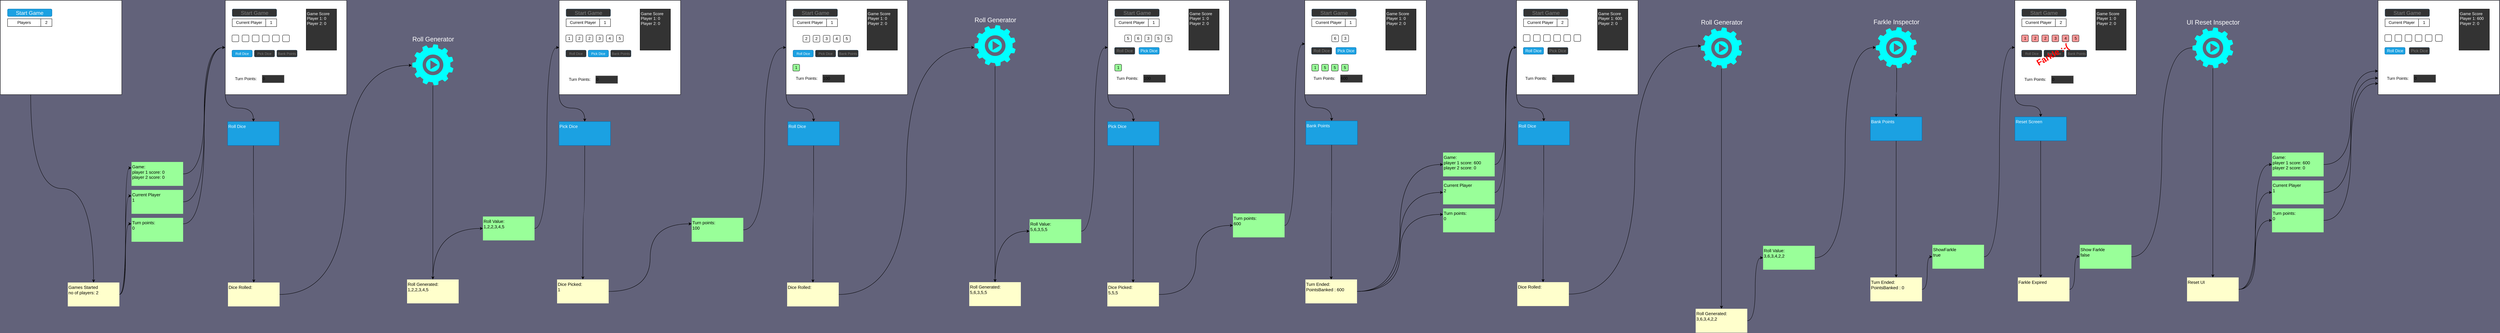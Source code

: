 <mxfile>
    <diagram id="QUSuAPqb3YD-Z2VtuKKH" name="Page-1">
        <mxGraphModel dx="2710" dy="1508" grid="0" gridSize="10" guides="1" tooltips="1" connect="1" arrows="1" fold="1" page="1" pageScale="1" pageWidth="5200" pageHeight="2200" background="#62627A" math="0" shadow="0">
            <root>
                <mxCell id="0"/>
                <mxCell id="1" parent="0"/>
                <mxCell id="113" style="edgeStyle=orthogonalEdgeStyle;curved=1;html=1;entryX=0;entryY=0.25;entryDx=0;entryDy=0;fontSize=12;fontColor=#FFFFFF;" parent="1" source="10" target="17" edge="1">
                    <mxGeometry relative="1" as="geometry"/>
                </mxCell>
                <mxCell id="114" style="edgeStyle=orthogonalEdgeStyle;curved=1;html=1;entryX=0;entryY=0.25;entryDx=0;entryDy=0;fontSize=12;fontColor=#FFFFFF;" parent="1" source="10" target="47" edge="1">
                    <mxGeometry relative="1" as="geometry"/>
                </mxCell>
                <mxCell id="115" style="edgeStyle=orthogonalEdgeStyle;curved=1;html=1;entryX=0;entryY=0.25;entryDx=0;entryDy=0;fontSize=12;fontColor=#FFFFFF;" parent="1" source="10" target="18" edge="1">
                    <mxGeometry relative="1" as="geometry"/>
                </mxCell>
                <mxCell id="10" value="Games Started&lt;br&gt;no of players: 2" style="whiteSpace=wrap;html=1;fontSize=13;fillColor=#FFFFCC;strokeColor=none;align=left;verticalAlign=top;fontColor=#000000;" parent="1" vertex="1">
                    <mxGeometry x="452" y="918" width="153" height="71" as="geometry"/>
                </mxCell>
                <mxCell id="410" style="edgeStyle=orthogonalEdgeStyle;curved=1;html=1;entryX=-0.008;entryY=0.512;entryDx=0;entryDy=0;entryPerimeter=0;" edge="1" parent="1" source="13" target="408">
                    <mxGeometry relative="1" as="geometry"/>
                </mxCell>
                <mxCell id="13" value="Dice Rolled:&lt;br&gt;" style="whiteSpace=wrap;html=1;fontSize=13;fillColor=#FFFFCC;strokeColor=none;align=left;verticalAlign=top;fontColor=#000000;" parent="1" vertex="1">
                    <mxGeometry x="927" y="918" width="153" height="71" as="geometry"/>
                </mxCell>
                <mxCell id="223" style="edgeStyle=orthogonalEdgeStyle;curved=1;html=1;entryX=0;entryY=0.25;entryDx=0;entryDy=0;fontSize=12;fontColor=#FFFFFF;" parent="1" source="16" target="176" edge="1">
                    <mxGeometry relative="1" as="geometry"/>
                </mxCell>
                <mxCell id="16" value="Dice Picked:&lt;br&gt;1" style="whiteSpace=wrap;html=1;fontSize=13;fillColor=#FFFFCC;strokeColor=none;align=left;verticalAlign=top;fontColor=#000000;" parent="1" vertex="1">
                    <mxGeometry x="1902.84" y="909" width="153" height="71" as="geometry"/>
                </mxCell>
                <mxCell id="81" style="edgeStyle=orthogonalEdgeStyle;html=1;fontSize=12;fontColor=#FFFFFF;curved=1;exitX=1;exitY=0.25;exitDx=0;exitDy=0;entryX=0;entryY=0.5;entryDx=0;entryDy=0;" parent="1" source="17" target="110" edge="1">
                    <mxGeometry relative="1" as="geometry">
                        <mxPoint x="912" y="230" as="targetPoint"/>
                    </mxGeometry>
                </mxCell>
                <mxCell id="17" value="Turn points:&lt;br&gt;0" style="whiteSpace=wrap;html=1;fontSize=13;fillColor=#99FF99;strokeColor=none;align=left;verticalAlign=top;labelBackgroundColor=none;fontColor=#000000;" parent="1" vertex="1">
                    <mxGeometry x="641" y="726" width="153" height="71" as="geometry"/>
                </mxCell>
                <mxCell id="78" style="edgeStyle=orthogonalEdgeStyle;html=1;fontSize=12;fontColor=#FFFFFF;curved=1;exitX=1;exitY=0.5;exitDx=0;exitDy=0;entryX=0;entryY=0.5;entryDx=0;entryDy=0;" parent="1" source="18" target="110" edge="1">
                    <mxGeometry relative="1" as="geometry">
                        <mxPoint x="919" y="220" as="targetPoint"/>
                    </mxGeometry>
                </mxCell>
                <mxCell id="348" style="edgeStyle=orthogonalEdgeStyle;curved=1;html=1;fontSize=10;fontColor=#FFFFFF;exitX=0.508;exitY=0.992;exitDx=0;exitDy=0;exitPerimeter=0;" parent="1" source="402" target="347" edge="1">
                    <mxGeometry relative="1" as="geometry">
                        <mxPoint x="5873.5" y="282" as="sourcePoint"/>
                    </mxGeometry>
                </mxCell>
                <mxCell id="131" style="edgeStyle=orthogonalEdgeStyle;curved=1;html=1;entryX=0;entryY=0.5;entryDx=0;entryDy=0;fontSize=12;fontColor=#FFFFFF;exitX=0.5;exitY=0;exitDx=0;exitDy=0;" parent="1" source="82" target="130" edge="1">
                    <mxGeometry relative="1" as="geometry"/>
                </mxCell>
                <mxCell id="82" value="Roll Generated:&lt;br&gt;1,2,2,3,4,5" style="whiteSpace=wrap;html=1;fontSize=13;fillColor=#FFFFCC;strokeColor=none;align=left;verticalAlign=top;fontColor=#000000;" parent="1" vertex="1">
                    <mxGeometry x="1458" y="909" width="153" height="71" as="geometry"/>
                </mxCell>
                <mxCell id="165" style="edgeStyle=orthogonalEdgeStyle;curved=1;html=1;exitX=0;exitY=1;exitDx=0;exitDy=0;fontSize=12;fontColor=#FFFFFF;" parent="1" source="97" target="132" edge="1">
                    <mxGeometry relative="1" as="geometry"/>
                </mxCell>
                <mxCell id="97" value="" style="whiteSpace=wrap;html=1;movable=1;resizable=1;rotatable=1;deletable=1;editable=1;connectable=1;" parent="1" vertex="1">
                    <mxGeometry x="1909" y="80" width="360" height="280" as="geometry"/>
                </mxCell>
                <mxCell id="98" value="" style="group" parent="1" vertex="1" connectable="0">
                    <mxGeometry x="1929" y="183" width="170" height="20" as="geometry"/>
                </mxCell>
                <mxCell id="99" value="1" style="whiteSpace=wrap;html=1;aspect=fixed;fontColor=#000000;fillColor=#FFFFFF;strokeColor=#000000;rounded=1;container=0;" parent="98" vertex="1">
                    <mxGeometry width="20" height="20" as="geometry"/>
                </mxCell>
                <mxCell id="100" value="2" style="whiteSpace=wrap;html=1;aspect=fixed;fontColor=#000000;fillColor=#FFFFFF;strokeColor=#000000;rounded=1;container=0;" parent="98" vertex="1">
                    <mxGeometry x="30" width="20" height="20" as="geometry"/>
                </mxCell>
                <mxCell id="101" value="2" style="whiteSpace=wrap;html=1;aspect=fixed;fontColor=#000000;fillColor=#FFFFFF;strokeColor=#000000;rounded=1;container=0;" parent="98" vertex="1">
                    <mxGeometry x="60" width="20" height="20" as="geometry"/>
                </mxCell>
                <mxCell id="102" value="3" style="whiteSpace=wrap;html=1;aspect=fixed;fontColor=#000000;fillColor=#FFFFFF;strokeColor=#000000;rounded=1;container=0;" parent="98" vertex="1">
                    <mxGeometry x="90" width="20" height="20" as="geometry"/>
                </mxCell>
                <mxCell id="103" value="4" style="whiteSpace=wrap;html=1;aspect=fixed;fontColor=#000000;fillColor=#FFFFFF;strokeColor=#000000;rounded=1;container=0;" parent="98" vertex="1">
                    <mxGeometry x="120" width="20" height="20" as="geometry"/>
                </mxCell>
                <mxCell id="104" value="5" style="whiteSpace=wrap;html=1;aspect=fixed;fontColor=#000000;fillColor=#FFFFFF;strokeColor=#000000;rounded=1;container=0;" parent="98" vertex="1">
                    <mxGeometry x="150" width="20" height="20" as="geometry"/>
                </mxCell>
                <mxCell id="105" value="Start Game" style="rounded=1;whiteSpace=wrap;html=1;fontSize=16;fillColor=#333333;strokeColor=#23445d;fontColor=#808080;" parent="1" vertex="1">
                    <mxGeometry x="1929.679" y="105.802" width="131.593" height="21.98" as="geometry"/>
                </mxCell>
                <mxCell id="106" value="&lt;font color=&quot;#ffffff&quot;&gt;Game Score&lt;br&gt;Player 1: 0&lt;br&gt;&lt;/font&gt;&lt;span style=&quot;color: rgb(255, 255, 255);&quot;&gt;Player 2: 0&lt;/span&gt;&lt;font color=&quot;#ffffff&quot;&gt;&lt;br&gt;&lt;/font&gt;" style="whiteSpace=wrap;html=1;rounded=0;strokeColor=#000000;fontColor=#808080;fillColor=#333333;align=left;verticalAlign=top;" parent="1" vertex="1">
                    <mxGeometry x="2149" y="105.8" width="90" height="122.22" as="geometry"/>
                </mxCell>
                <mxCell id="107" value="Current Player" style="rounded=0;whiteSpace=wrap;html=1;fontSize=12;fillColor=none;" parent="1" vertex="1">
                    <mxGeometry x="1929.68" y="135" width="99.32" height="22.97" as="geometry"/>
                </mxCell>
                <mxCell id="108" value="1" style="whiteSpace=wrap;html=1;fontSize=12;" parent="1" vertex="1">
                    <mxGeometry x="2029" y="135" width="32.27" height="22.94" as="geometry"/>
                </mxCell>
                <mxCell id="109" value="Roll Dice" style="rounded=1;whiteSpace=wrap;html=1;strokeColor=#23445d;fontSize=10;fontColor=#808080;fillColor=#333333;" parent="1" vertex="1">
                    <mxGeometry x="1929" y="228.02" width="60" height="20" as="geometry"/>
                </mxCell>
                <mxCell id="125" style="edgeStyle=orthogonalEdgeStyle;curved=1;html=1;exitX=0;exitY=1;exitDx=0;exitDy=0;fontSize=12;fontColor=#FFFFFF;" parent="1" source="110" target="124" edge="1">
                    <mxGeometry relative="1" as="geometry"/>
                </mxCell>
                <mxCell id="110" value="" style="group;movable=1;resizable=1;rotatable=1;deletable=1;editable=1;connectable=1;" parent="1" vertex="1" connectable="0">
                    <mxGeometry x="919" y="80" width="360" height="280" as="geometry"/>
                </mxCell>
                <mxCell id="57" value="" style="whiteSpace=wrap;html=1;movable=0;resizable=0;rotatable=0;deletable=0;editable=0;connectable=0;" parent="110" vertex="1">
                    <mxGeometry width="360" height="280" as="geometry"/>
                </mxCell>
                <mxCell id="71" value="" style="group" parent="110" vertex="1" connectable="0">
                    <mxGeometry x="20" y="103" width="170" height="20" as="geometry"/>
                </mxCell>
                <mxCell id="63" value="" style="whiteSpace=wrap;html=1;aspect=fixed;fontColor=#000000;fillColor=#FFFFFF;strokeColor=#000000;rounded=1;container=0;" parent="71" vertex="1">
                    <mxGeometry width="20" height="20" as="geometry"/>
                </mxCell>
                <mxCell id="64" value="" style="whiteSpace=wrap;html=1;aspect=fixed;fontColor=#000000;fillColor=#FFFFFF;strokeColor=#000000;rounded=1;container=0;" parent="71" vertex="1">
                    <mxGeometry x="30" width="20" height="20" as="geometry"/>
                </mxCell>
                <mxCell id="65" value="" style="whiteSpace=wrap;html=1;aspect=fixed;fontColor=#000000;fillColor=#FFFFFF;strokeColor=#000000;rounded=1;container=0;" parent="71" vertex="1">
                    <mxGeometry x="60" width="20" height="20" as="geometry"/>
                </mxCell>
                <mxCell id="66" value="" style="whiteSpace=wrap;html=1;aspect=fixed;fontColor=#000000;fillColor=#FFFFFF;strokeColor=#000000;rounded=1;container=0;" parent="71" vertex="1">
                    <mxGeometry x="90" width="20" height="20" as="geometry"/>
                </mxCell>
                <mxCell id="67" value="" style="whiteSpace=wrap;html=1;aspect=fixed;fontColor=#000000;fillColor=#FFFFFF;strokeColor=#000000;rounded=1;container=0;" parent="71" vertex="1">
                    <mxGeometry x="120" width="20" height="20" as="geometry"/>
                </mxCell>
                <mxCell id="68" value="" style="whiteSpace=wrap;html=1;aspect=fixed;fontColor=#000000;fillColor=#FFFFFF;strokeColor=#000000;rounded=1;container=0;" parent="71" vertex="1">
                    <mxGeometry x="150" width="20" height="20" as="geometry"/>
                </mxCell>
                <mxCell id="59" value="Start Game" style="rounded=1;whiteSpace=wrap;html=1;fontSize=16;fillColor=#333333;strokeColor=#23445d;fontColor=#808080;" parent="110" vertex="1">
                    <mxGeometry x="20.679" y="25.802" width="131.593" height="21.98" as="geometry"/>
                </mxCell>
                <mxCell id="75" value="&lt;font color=&quot;#ffffff&quot;&gt;Game Score&lt;br&gt;Player 1: 0&lt;br&gt;&lt;/font&gt;&lt;span style=&quot;color: rgb(255, 255, 255);&quot;&gt;Player 2: 0&lt;/span&gt;&lt;font color=&quot;#ffffff&quot;&gt;&lt;br&gt;&lt;/font&gt;" style="whiteSpace=wrap;html=1;rounded=0;strokeColor=#000000;fontColor=#808080;fillColor=#333333;align=left;verticalAlign=top;" parent="110" vertex="1">
                    <mxGeometry x="240" y="25.8" width="90" height="122.22" as="geometry"/>
                </mxCell>
                <mxCell id="76" value="Current Player" style="rounded=0;whiteSpace=wrap;html=1;fontSize=12;fillColor=none;" parent="110" vertex="1">
                    <mxGeometry x="20.68" y="55" width="99.32" height="22.97" as="geometry"/>
                </mxCell>
                <mxCell id="77" value="1" style="whiteSpace=wrap;html=1;fontSize=12;" parent="110" vertex="1">
                    <mxGeometry x="120" y="55" width="32.27" height="22.94" as="geometry"/>
                </mxCell>
                <mxCell id="226" value="Roll Dice" style="rounded=1;whiteSpace=wrap;html=1;strokeColor=#006EAF;fontSize=10;fontColor=#ffffff;fillColor=#1ba1e2;gradientColor=none;" parent="110" vertex="1">
                    <mxGeometry x="20" y="148.02" width="60" height="20" as="geometry"/>
                </mxCell>
                <mxCell id="227" value="Pick Dice" style="rounded=1;whiteSpace=wrap;html=1;strokeColor=#23445d;fontSize=10;fontColor=#808080;fillColor=#333333;verticalAlign=middle;gradientColor=none;" parent="110" vertex="1">
                    <mxGeometry x="86.27" y="148.02" width="60" height="20" as="geometry"/>
                </mxCell>
                <mxCell id="228" value="Bank Points" style="rounded=1;whiteSpace=wrap;html=1;strokeColor=#23445d;fontSize=10;fontColor=#808080;fillColor=#333333;verticalAlign=middle;gradientColor=none;" parent="110" vertex="1">
                    <mxGeometry x="153" y="148.02" width="60" height="20" as="geometry"/>
                </mxCell>
                <mxCell id="313" value="Turn Points:" style="rounded=0;whiteSpace=wrap;html=1;fontSize=12;fillColor=none;strokeColor=none;" parent="110" vertex="1">
                    <mxGeometry x="20.68" y="222" width="80.41" height="22.97" as="geometry"/>
                </mxCell>
                <mxCell id="314" value="0" style="whiteSpace=wrap;html=1;fontSize=12;align=left;fillColor=#333333;strokeColor=#999999;" parent="110" vertex="1">
                    <mxGeometry x="109.09" y="222" width="65.59" height="22.94" as="geometry"/>
                </mxCell>
                <mxCell id="111" value="" style="group;movable=1;resizable=1;rotatable=1;deletable=1;editable=1;connectable=1;" parent="1" vertex="1" connectable="0">
                    <mxGeometry x="252" y="80" width="360" height="280" as="geometry"/>
                </mxCell>
                <mxCell id="4" value="" style="whiteSpace=wrap;html=1;container=0;" parent="111" vertex="1">
                    <mxGeometry width="360" height="280" as="geometry"/>
                </mxCell>
                <mxCell id="72" value="Start Game" style="rounded=1;whiteSpace=wrap;html=1;fontSize=16;fillColor=#1ba1e2;fontColor=#ffffff;strokeColor=#006EAF;container=0;" parent="111" vertex="1">
                    <mxGeometry x="21.409" y="25.762" width="131.593" height="21.98" as="geometry"/>
                </mxCell>
                <mxCell id="73" value="Players" style="rounded=0;whiteSpace=wrap;html=1;fontSize=12;fillColor=none;container=0;" parent="111" vertex="1">
                    <mxGeometry x="21.41" y="54.74" width="98.59" height="22.97" as="geometry"/>
                </mxCell>
                <mxCell id="74" value="2" style="whiteSpace=wrap;html=1;fontSize=12;container=0;" parent="111" vertex="1">
                    <mxGeometry x="120" y="54.74" width="33" height="22.94" as="geometry"/>
                </mxCell>
                <mxCell id="112" style="edgeStyle=orthogonalEdgeStyle;curved=1;html=1;fontSize=12;fontColor=#FFFFFF;exitX=0.25;exitY=1;exitDx=0;exitDy=0;" parent="1" source="4" target="10" edge="1">
                    <mxGeometry relative="1" as="geometry"/>
                </mxCell>
                <mxCell id="126" style="edgeStyle=orthogonalEdgeStyle;curved=1;html=1;fontSize=12;fontColor=#FFFFFF;exitX=0.5;exitY=1;exitDx=0;exitDy=0;entryX=0.5;entryY=0;entryDx=0;entryDy=0;" parent="1" source="124" target="13" edge="1">
                    <mxGeometry relative="1" as="geometry">
                        <mxPoint x="986" y="910" as="targetPoint"/>
                    </mxGeometry>
                </mxCell>
                <mxCell id="124" value="Roll Dice" style="whiteSpace=wrap;html=1;fontSize=13;fillColor=#1ba1e2;strokeColor=#006EAF;align=left;verticalAlign=top;labelBackgroundColor=none;fontColor=#ffffff;" parent="1" vertex="1">
                    <mxGeometry x="926" y="440" width="153" height="71" as="geometry"/>
                </mxCell>
                <mxCell id="409" style="edgeStyle=orthogonalEdgeStyle;html=1;entryX=0;entryY=0.5;entryDx=0;entryDy=0;curved=1;" edge="1" parent="1" source="130" target="97">
                    <mxGeometry relative="1" as="geometry"/>
                </mxCell>
                <mxCell id="130" value="Roll Value:&lt;br&gt;1,2,2,3,4,5" style="whiteSpace=wrap;html=1;fontSize=13;fillColor=#99FF99;strokeColor=none;align=left;verticalAlign=top;labelBackgroundColor=none;fontColor=#000000;" parent="1" vertex="1">
                    <mxGeometry x="1683" y="722" width="153" height="71" as="geometry"/>
                </mxCell>
                <mxCell id="167" style="edgeStyle=orthogonalEdgeStyle;curved=1;html=1;fontSize=12;fontColor=#FFFFFF;" parent="1" source="132" target="16" edge="1">
                    <mxGeometry relative="1" as="geometry"/>
                </mxCell>
                <mxCell id="132" value="Pick Dice" style="whiteSpace=wrap;html=1;fontSize=13;fillColor=#1ba1e2;strokeColor=#006EAF;align=left;verticalAlign=top;labelBackgroundColor=none;fontColor=#ffffff;" parent="1" vertex="1">
                    <mxGeometry x="1908.27" y="440" width="153" height="71" as="geometry"/>
                </mxCell>
                <mxCell id="164" value="Pick Dice" style="rounded=1;whiteSpace=wrap;html=1;strokeColor=#006EAF;fontSize=10;fontColor=#ffffff;fillColor=#1ba1e2;verticalAlign=middle;gradientColor=none;" parent="1" vertex="1">
                    <mxGeometry x="1995.27" y="228.02" width="60" height="20" as="geometry"/>
                </mxCell>
                <mxCell id="79" style="edgeStyle=orthogonalEdgeStyle;html=1;fontSize=12;fontColor=#FFFFFF;curved=1;entryX=0;entryY=0.5;entryDx=0;entryDy=0;" parent="1" source="47" target="110" edge="1">
                    <mxGeometry relative="1" as="geometry">
                        <mxPoint x="919" y="220" as="targetPoint"/>
                    </mxGeometry>
                </mxCell>
                <mxCell id="47" value="Current Player&lt;br&gt;1" style="whiteSpace=wrap;html=1;fontSize=13;fillColor=#99FF99;strokeColor=none;align=left;verticalAlign=top;labelBackgroundColor=none;fontColor=#000000;" parent="1" vertex="1">
                    <mxGeometry x="641" y="643" width="153" height="71" as="geometry"/>
                </mxCell>
                <mxCell id="18" value="Game:&lt;br&gt;player 1 score: 0&lt;br&gt;player 2 score: 0" style="whiteSpace=wrap;html=1;fontSize=13;fillColor=#99FF99;strokeColor=none;align=left;verticalAlign=top;labelBackgroundColor=none;fontColor=#000000;" parent="1" vertex="1">
                    <mxGeometry x="641" y="560" width="153" height="71" as="geometry"/>
                </mxCell>
                <mxCell id="414" style="edgeStyle=orthogonalEdgeStyle;curved=1;html=1;entryX=0;entryY=0.545;entryDx=0;entryDy=0;entryPerimeter=0;" edge="1" parent="1" source="173" target="413">
                    <mxGeometry relative="1" as="geometry">
                        <mxPoint x="3102" y="428" as="targetPoint"/>
                    </mxGeometry>
                </mxCell>
                <mxCell id="173" value="Dice Rolled:&lt;br&gt;" style="whiteSpace=wrap;html=1;fontSize=13;fillColor=#FFFFCC;strokeColor=none;align=left;verticalAlign=top;fontColor=#000000;" parent="1" vertex="1">
                    <mxGeometry x="2585" y="918" width="153" height="71" as="geometry"/>
                </mxCell>
                <mxCell id="274" style="edgeStyle=orthogonalEdgeStyle;curved=1;html=1;entryX=0;entryY=0.5;entryDx=0;entryDy=0;fontSize=10;fontColor=#FFFFFF;" parent="1" source="174" target="237" edge="1">
                    <mxGeometry relative="1" as="geometry"/>
                </mxCell>
                <mxCell id="174" value="Dice Picked:&lt;br&gt;5,5,5" style="whiteSpace=wrap;html=1;fontSize=13;fillColor=#FFFFCC;strokeColor=none;align=left;verticalAlign=top;fontColor=#000000;" parent="1" vertex="1">
                    <mxGeometry x="3534.5" y="918" width="153" height="71" as="geometry"/>
                </mxCell>
                <mxCell id="176" value="Turn points:&lt;br&gt;100" style="whiteSpace=wrap;html=1;fontSize=13;fillColor=#99FF99;strokeColor=none;align=left;verticalAlign=top;labelBackgroundColor=none;fontColor=#000000;" parent="1" vertex="1">
                    <mxGeometry x="2302" y="726" width="153" height="71" as="geometry"/>
                </mxCell>
                <mxCell id="178" style="edgeStyle=orthogonalEdgeStyle;curved=1;html=1;entryX=0;entryY=0.5;entryDx=0;entryDy=0;fontSize=12;fontColor=#FFFFFF;exitX=0.5;exitY=0;exitDx=0;exitDy=0;" parent="1" source="179" target="216" edge="1">
                    <mxGeometry relative="1" as="geometry"/>
                </mxCell>
                <mxCell id="179" value="Roll Generated:&lt;br&gt;5,6,3,5,5" style="whiteSpace=wrap;html=1;fontSize=13;fillColor=#FFFFCC;strokeColor=none;align=left;verticalAlign=top;fontColor=#000000;" parent="1" vertex="1">
                    <mxGeometry x="3125" y="917" width="153" height="71" as="geometry"/>
                </mxCell>
                <mxCell id="180" style="edgeStyle=orthogonalEdgeStyle;curved=1;html=1;exitX=0;exitY=1;exitDx=0;exitDy=0;fontSize=12;fontColor=#FFFFFF;" parent="1" source="181" target="218" edge="1">
                    <mxGeometry relative="1" as="geometry"/>
                </mxCell>
                <mxCell id="181" value="" style="whiteSpace=wrap;html=1;movable=1;resizable=1;rotatable=1;deletable=1;editable=1;connectable=1;" parent="1" vertex="1">
                    <mxGeometry x="3536" y="80" width="360" height="280" as="geometry"/>
                </mxCell>
                <mxCell id="189" value="Start Game" style="rounded=1;whiteSpace=wrap;html=1;fontSize=16;fillColor=#333333;strokeColor=#23445d;fontColor=#808080;" parent="1" vertex="1">
                    <mxGeometry x="3556.679" y="105.802" width="131.593" height="21.98" as="geometry"/>
                </mxCell>
                <mxCell id="190" value="&lt;font color=&quot;#ffffff&quot;&gt;Game Score&lt;br&gt;Player 1: 0&lt;br&gt;&lt;/font&gt;&lt;span style=&quot;color: rgb(255, 255, 255);&quot;&gt;Player 2: 0&lt;/span&gt;&lt;font color=&quot;#ffffff&quot;&gt;&lt;br&gt;&lt;/font&gt;" style="whiteSpace=wrap;html=1;rounded=0;strokeColor=#000000;fontColor=#808080;fillColor=#333333;align=left;verticalAlign=top;" parent="1" vertex="1">
                    <mxGeometry x="3776" y="105.8" width="90" height="122.22" as="geometry"/>
                </mxCell>
                <mxCell id="191" value="Current Player" style="rounded=0;whiteSpace=wrap;html=1;fontSize=12;fillColor=none;" parent="1" vertex="1">
                    <mxGeometry x="3556.68" y="135" width="99.32" height="22.97" as="geometry"/>
                </mxCell>
                <mxCell id="192" value="1" style="whiteSpace=wrap;html=1;fontSize=12;" parent="1" vertex="1">
                    <mxGeometry x="3656" y="135" width="32.27" height="22.94" as="geometry"/>
                </mxCell>
                <mxCell id="193" value="Roll Dice" style="rounded=1;whiteSpace=wrap;html=1;strokeColor=#23445d;fontSize=12;fontColor=#808080;fillColor=#333333;" parent="1" vertex="1">
                    <mxGeometry x="3556" y="220" width="60" height="20" as="geometry"/>
                </mxCell>
                <mxCell id="213" style="edgeStyle=orthogonalEdgeStyle;curved=1;html=1;fontSize=12;fontColor=#FFFFFF;exitX=0.5;exitY=1;exitDx=0;exitDy=0;entryX=0.5;entryY=0;entryDx=0;entryDy=0;" parent="1" source="215" target="173" edge="1">
                    <mxGeometry relative="1" as="geometry">
                        <mxPoint x="2647" y="910" as="targetPoint"/>
                    </mxGeometry>
                </mxCell>
                <mxCell id="215" value="Roll Dice" style="whiteSpace=wrap;html=1;fontSize=13;fillColor=#1ba1e2;strokeColor=#006EAF;align=left;verticalAlign=top;labelBackgroundColor=none;fontColor=#ffffff;" parent="1" vertex="1">
                    <mxGeometry x="2587" y="440" width="153" height="71" as="geometry"/>
                </mxCell>
                <mxCell id="412" style="edgeStyle=orthogonalEdgeStyle;curved=1;html=1;entryX=0;entryY=0.5;entryDx=0;entryDy=0;" edge="1" parent="1" source="216" target="181">
                    <mxGeometry relative="1" as="geometry"/>
                </mxCell>
                <mxCell id="216" value="Roll Value:&lt;br&gt;5,6,3,5,5" style="whiteSpace=wrap;html=1;fontSize=13;fillColor=#99FF99;strokeColor=none;align=left;verticalAlign=top;labelBackgroundColor=none;fontColor=#000000;" parent="1" vertex="1">
                    <mxGeometry x="3304" y="730" width="153" height="71" as="geometry"/>
                </mxCell>
                <mxCell id="217" style="edgeStyle=orthogonalEdgeStyle;curved=1;html=1;fontSize=12;fontColor=#FFFFFF;" parent="1" source="218" target="174" edge="1">
                    <mxGeometry relative="1" as="geometry"/>
                </mxCell>
                <mxCell id="218" value="Pick Dice" style="whiteSpace=wrap;html=1;fontSize=13;fillColor=#1ba1e2;strokeColor=#006EAF;align=left;verticalAlign=top;labelBackgroundColor=none;fontColor=#ffffff;" parent="1" vertex="1">
                    <mxGeometry x="3535.27" y="440" width="153" height="71" as="geometry"/>
                </mxCell>
                <mxCell id="219" value="Pick Dice" style="rounded=1;whiteSpace=wrap;html=1;strokeColor=#006EAF;fontSize=12;fontColor=#ffffff;fillColor=#1ba1e2;verticalAlign=middle;gradientColor=none;" parent="1" vertex="1">
                    <mxGeometry x="3628.27" y="220" width="60" height="20" as="geometry"/>
                </mxCell>
                <mxCell id="241" style="edgeStyle=orthogonalEdgeStyle;curved=1;html=1;fontSize=10;fontColor=#FFFFFF;entryX=0;entryY=0.5;entryDx=0;entryDy=0;exitX=1;exitY=0.5;exitDx=0;exitDy=0;" parent="1" source="176" target="196" edge="1">
                    <mxGeometry relative="1" as="geometry">
                        <mxPoint x="2482.25" y="262.125" as="targetPoint"/>
                        <mxPoint x="2455" y="595.5" as="sourcePoint"/>
                    </mxGeometry>
                </mxCell>
                <mxCell id="225" value="Bank Points" style="rounded=1;whiteSpace=wrap;html=1;strokeColor=#23445d;fontSize=10;fontColor=#808080;fillColor=#333333;verticalAlign=middle;gradientColor=none;" parent="1" vertex="1">
                    <mxGeometry x="2062" y="228.02" width="60" height="20" as="geometry"/>
                </mxCell>
                <mxCell id="243" style="edgeStyle=orthogonalEdgeStyle;curved=1;html=1;exitX=0;exitY=1;exitDx=0;exitDy=0;fontSize=10;fontColor=#FFFFFF;" parent="1" source="196" target="215" edge="1">
                    <mxGeometry relative="1" as="geometry"/>
                </mxCell>
                <mxCell id="196" value="" style="whiteSpace=wrap;html=1;movable=1;resizable=1;rotatable=1;deletable=1;editable=1;connectable=1;" parent="1" vertex="1">
                    <mxGeometry x="2582" y="80" width="360" height="280" as="geometry"/>
                </mxCell>
                <mxCell id="204" value="Start Game" style="rounded=1;whiteSpace=wrap;html=1;fontSize=16;fillColor=#333333;strokeColor=#23445d;fontColor=#808080;" parent="1" vertex="1">
                    <mxGeometry x="2602.679" y="105.802" width="131.593" height="21.98" as="geometry"/>
                </mxCell>
                <mxCell id="205" value="&lt;font color=&quot;#ffffff&quot;&gt;Game Score&lt;br&gt;Player 1: 0&lt;br&gt;&lt;/font&gt;&lt;span style=&quot;color: rgb(255, 255, 255);&quot;&gt;Player 2: 0&lt;/span&gt;&lt;font color=&quot;#ffffff&quot;&gt;&lt;br&gt;&lt;/font&gt;" style="whiteSpace=wrap;html=1;rounded=0;strokeColor=#000000;fontColor=#808080;fillColor=#333333;align=left;verticalAlign=top;" parent="1" vertex="1">
                    <mxGeometry x="2822" y="105.8" width="90" height="122.22" as="geometry"/>
                </mxCell>
                <mxCell id="206" value="Current Player" style="rounded=0;whiteSpace=wrap;html=1;fontSize=12;fillColor=none;" parent="1" vertex="1">
                    <mxGeometry x="2602.68" y="135" width="99.32" height="22.97" as="geometry"/>
                </mxCell>
                <mxCell id="207" value="1" style="whiteSpace=wrap;html=1;fontSize=12;" parent="1" vertex="1">
                    <mxGeometry x="2702" y="135" width="32.27" height="22.94" as="geometry"/>
                </mxCell>
                <mxCell id="229" value="Roll Dice" style="rounded=1;whiteSpace=wrap;html=1;strokeColor=#006EAF;fontSize=10;fontColor=#ffffff;fillColor=#1ba1e2;gradientColor=none;" parent="1" vertex="1">
                    <mxGeometry x="2602.68" y="228.02" width="60" height="20" as="geometry"/>
                </mxCell>
                <mxCell id="230" value="Pick Dice" style="rounded=1;whiteSpace=wrap;html=1;strokeColor=#23445d;fontSize=10;fontColor=#808080;fillColor=#333333;verticalAlign=middle;gradientColor=none;" parent="1" vertex="1">
                    <mxGeometry x="2668.95" y="228.02" width="60" height="20" as="geometry"/>
                </mxCell>
                <mxCell id="231" value="Bank Points" style="rounded=1;whiteSpace=wrap;html=1;strokeColor=#23445d;fontSize=10;fontColor=#808080;fillColor=#333333;verticalAlign=middle;gradientColor=none;" parent="1" vertex="1">
                    <mxGeometry x="2735.68" y="228.02" width="60" height="20" as="geometry"/>
                </mxCell>
                <mxCell id="234" value="Turn Points:" style="rounded=0;whiteSpace=wrap;html=1;fontSize=12;fillColor=none;strokeColor=none;" parent="1" vertex="1">
                    <mxGeometry x="2602.68" y="301" width="80.41" height="22.97" as="geometry"/>
                </mxCell>
                <mxCell id="235" value="100" style="whiteSpace=wrap;html=1;fontSize=12;align=left;fillColor=#333333;strokeColor=#999999;" parent="1" vertex="1">
                    <mxGeometry x="2690.09" y="301" width="65.59" height="22.94" as="geometry"/>
                </mxCell>
                <mxCell id="275" style="edgeStyle=orthogonalEdgeStyle;curved=1;html=1;entryX=0.002;entryY=0.462;entryDx=0;entryDy=0;entryPerimeter=0;fontSize=10;fontColor=#FFFFFF;" parent="1" source="237" target="258" edge="1">
                    <mxGeometry relative="1" as="geometry"/>
                </mxCell>
                <mxCell id="237" value="Turn points:&lt;br&gt;600" style="whiteSpace=wrap;html=1;fontSize=13;fillColor=#99FF99;strokeColor=none;align=left;verticalAlign=top;labelBackgroundColor=none;fontColor=#000000;" parent="1" vertex="1">
                    <mxGeometry x="3907" y="713" width="153" height="71" as="geometry"/>
                </mxCell>
                <mxCell id="244" value="" style="group" parent="1" vertex="1" connectable="0">
                    <mxGeometry x="2602" y="184" width="170" height="20" as="geometry"/>
                </mxCell>
                <mxCell id="246" value="2" style="whiteSpace=wrap;html=1;aspect=fixed;fontColor=#000000;fillColor=#FFFFFF;strokeColor=#000000;rounded=1;container=0;" parent="244" vertex="1">
                    <mxGeometry x="30" width="20" height="20" as="geometry"/>
                </mxCell>
                <mxCell id="247" value="2" style="whiteSpace=wrap;html=1;aspect=fixed;fontColor=#000000;fillColor=#FFFFFF;strokeColor=#000000;rounded=1;container=0;" parent="244" vertex="1">
                    <mxGeometry x="60" width="20" height="20" as="geometry"/>
                </mxCell>
                <mxCell id="248" value="3" style="whiteSpace=wrap;html=1;aspect=fixed;fontColor=#000000;fillColor=#FFFFFF;strokeColor=#000000;rounded=1;container=0;" parent="244" vertex="1">
                    <mxGeometry x="90" width="20" height="20" as="geometry"/>
                </mxCell>
                <mxCell id="249" value="4" style="whiteSpace=wrap;html=1;aspect=fixed;fontColor=#000000;fillColor=#FFFFFF;strokeColor=#000000;rounded=1;container=0;" parent="244" vertex="1">
                    <mxGeometry x="120" width="20" height="20" as="geometry"/>
                </mxCell>
                <mxCell id="250" value="5" style="whiteSpace=wrap;html=1;aspect=fixed;fontColor=#000000;fillColor=#FFFFFF;strokeColor=#000000;rounded=1;container=0;" parent="244" vertex="1">
                    <mxGeometry x="150" width="20" height="20" as="geometry"/>
                </mxCell>
                <mxCell id="252" value="1" style="whiteSpace=wrap;html=1;aspect=fixed;fontColor=#000000;fillColor=#99FF99;strokeColor=#000000;rounded=1;container=0;" parent="1" vertex="1">
                    <mxGeometry x="2602" y="270" width="20" height="20" as="geometry"/>
                </mxCell>
                <mxCell id="253" value="1" style="whiteSpace=wrap;html=1;aspect=fixed;fontColor=#000000;fillColor=#99FF99;strokeColor=#000000;rounded=1;container=0;" parent="1" vertex="1">
                    <mxGeometry x="3556.68" y="270" width="20" height="20" as="geometry"/>
                </mxCell>
                <mxCell id="254" value="Turn Points:" style="rounded=0;whiteSpace=wrap;html=1;fontSize=12;fillColor=none;strokeColor=none;" parent="1" vertex="1">
                    <mxGeometry x="3554" y="301" width="80.41" height="22.97" as="geometry"/>
                </mxCell>
                <mxCell id="255" value="100" style="whiteSpace=wrap;html=1;fontSize=12;align=left;fillColor=#333333;strokeColor=#999999;" parent="1" vertex="1">
                    <mxGeometry x="3641.41" y="301" width="65.59" height="22.94" as="geometry"/>
                </mxCell>
                <mxCell id="184" value="5" style="whiteSpace=wrap;html=1;aspect=fixed;fontColor=#000000;fillColor=#FFFFFF;strokeColor=#000000;rounded=1;container=0;" parent="1" vertex="1">
                    <mxGeometry x="3586" y="183" width="20" height="20" as="geometry"/>
                </mxCell>
                <mxCell id="185" value="6" style="whiteSpace=wrap;html=1;aspect=fixed;fontColor=#000000;fillColor=#FFFFFF;strokeColor=#000000;rounded=1;container=0;" parent="1" vertex="1">
                    <mxGeometry x="3616" y="183" width="20" height="20" as="geometry"/>
                </mxCell>
                <mxCell id="186" value="3" style="whiteSpace=wrap;html=1;aspect=fixed;fontColor=#000000;fillColor=#FFFFFF;strokeColor=#000000;rounded=1;container=0;" parent="1" vertex="1">
                    <mxGeometry x="3646" y="183" width="20" height="20" as="geometry"/>
                </mxCell>
                <mxCell id="187" value="5" style="whiteSpace=wrap;html=1;aspect=fixed;fontColor=#000000;fillColor=#FFFFFF;strokeColor=#000000;rounded=1;container=0;" parent="1" vertex="1">
                    <mxGeometry x="3676" y="183" width="20" height="20" as="geometry"/>
                </mxCell>
                <mxCell id="188" value="5" style="whiteSpace=wrap;html=1;aspect=fixed;fontColor=#000000;fillColor=#FFFFFF;strokeColor=#000000;rounded=1;container=0;" parent="1" vertex="1">
                    <mxGeometry x="3706" y="183" width="20" height="20" as="geometry"/>
                </mxCell>
                <mxCell id="257" style="edgeStyle=orthogonalEdgeStyle;curved=1;html=1;exitX=0;exitY=1;exitDx=0;exitDy=0;fontSize=12;fontColor=#FFFFFF;" parent="1" source="258" target="264" edge="1">
                    <mxGeometry relative="1" as="geometry"/>
                </mxCell>
                <mxCell id="258" value="" style="whiteSpace=wrap;html=1;movable=1;resizable=1;rotatable=1;deletable=1;editable=1;connectable=1;" parent="1" vertex="1">
                    <mxGeometry x="4120" y="80" width="360" height="280" as="geometry"/>
                </mxCell>
                <mxCell id="259" value="Start Game" style="rounded=1;whiteSpace=wrap;html=1;fontSize=16;fillColor=#333333;strokeColor=#23445d;fontColor=#808080;" parent="1" vertex="1">
                    <mxGeometry x="4140.679" y="105.802" width="131.593" height="21.98" as="geometry"/>
                </mxCell>
                <mxCell id="260" value="&lt;font color=&quot;#ffffff&quot;&gt;Game Score&lt;br&gt;Player 1: 0&lt;br&gt;&lt;/font&gt;&lt;span style=&quot;color: rgb(255, 255, 255);&quot;&gt;Player 2: 0&lt;/span&gt;&lt;font color=&quot;#ffffff&quot;&gt;&lt;br&gt;&lt;/font&gt;" style="whiteSpace=wrap;html=1;rounded=0;strokeColor=#000000;fontColor=#808080;fillColor=#333333;align=left;verticalAlign=top;" parent="1" vertex="1">
                    <mxGeometry x="4360" y="105.8" width="90" height="122.22" as="geometry"/>
                </mxCell>
                <mxCell id="261" value="Current Player" style="rounded=0;whiteSpace=wrap;html=1;fontSize=12;fillColor=none;" parent="1" vertex="1">
                    <mxGeometry x="4140.68" y="135" width="99.32" height="22.97" as="geometry"/>
                </mxCell>
                <mxCell id="262" value="1" style="whiteSpace=wrap;html=1;fontSize=12;" parent="1" vertex="1">
                    <mxGeometry x="4240" y="135" width="32.27" height="22.94" as="geometry"/>
                </mxCell>
                <mxCell id="263" value="Roll Dice" style="rounded=1;whiteSpace=wrap;html=1;strokeColor=#23445d;fontSize=12;fontColor=#808080;fillColor=#333333;" parent="1" vertex="1">
                    <mxGeometry x="4140" y="220" width="60" height="20" as="geometry"/>
                </mxCell>
                <mxCell id="304" style="edgeStyle=orthogonalEdgeStyle;curved=1;html=1;exitX=0.5;exitY=1;exitDx=0;exitDy=0;fontSize=10;fontColor=#FFFFFF;" parent="1" source="264" target="280" edge="1">
                    <mxGeometry relative="1" as="geometry"/>
                </mxCell>
                <object label="Bank Points" ARTIFACT_TYPE="COMMAND_HANDLER" ARTIFACT_TITLE="Bank Points" ARTIFACT_TEXT="N/A" id="264">
                    <mxCell style="whiteSpace=wrap;html=1;fontSize=13;fillColor=#1ba1e2;strokeColor=#006EAF;align=left;verticalAlign=top;labelBackgroundColor=none;fontColor=#ffffff;comic=0;" parent="1" vertex="1">
                        <mxGeometry x="4123" y="438" width="153" height="71" as="geometry"/>
                    </mxCell>
                </object>
                <mxCell id="265" value="Pick Dice" style="rounded=1;whiteSpace=wrap;html=1;strokeColor=#006EAF;fontSize=12;fontColor=#ffffff;fillColor=#1ba1e2;verticalAlign=middle;gradientColor=none;" parent="1" vertex="1">
                    <mxGeometry x="4212.27" y="220" width="60" height="20" as="geometry"/>
                </mxCell>
                <mxCell id="266" value="1" style="whiteSpace=wrap;html=1;aspect=fixed;fontColor=#000000;fillColor=#99FF99;strokeColor=#000000;rounded=1;container=0;" parent="1" vertex="1">
                    <mxGeometry x="4140.68" y="270" width="20" height="20" as="geometry"/>
                </mxCell>
                <mxCell id="267" value="Turn Points:" style="rounded=0;whiteSpace=wrap;html=1;fontSize=12;fillColor=none;strokeColor=none;" parent="1" vertex="1">
                    <mxGeometry x="4138" y="301" width="80.41" height="22.97" as="geometry"/>
                </mxCell>
                <mxCell id="268" value="600" style="whiteSpace=wrap;html=1;fontSize=12;align=left;fillColor=#333333;strokeColor=#999999;" parent="1" vertex="1">
                    <mxGeometry x="4225.41" y="301" width="65.59" height="22.94" as="geometry"/>
                </mxCell>
                <mxCell id="269" value="5" style="whiteSpace=wrap;html=1;aspect=fixed;fontColor=#000000;fillColor=#99FF99;strokeColor=#000000;rounded=1;container=0;" parent="1" vertex="1">
                    <mxGeometry x="4170" y="270" width="20" height="20" as="geometry"/>
                </mxCell>
                <mxCell id="270" value="6" style="whiteSpace=wrap;html=1;aspect=fixed;fontColor=#000000;fillColor=#FFFFFF;strokeColor=#000000;rounded=1;container=0;" parent="1" vertex="1">
                    <mxGeometry x="4200" y="183" width="20" height="20" as="geometry"/>
                </mxCell>
                <mxCell id="271" value="3" style="whiteSpace=wrap;html=1;aspect=fixed;fontColor=#000000;fillColor=#FFFFFF;strokeColor=#000000;rounded=1;container=0;" parent="1" vertex="1">
                    <mxGeometry x="4230" y="183" width="20" height="20" as="geometry"/>
                </mxCell>
                <mxCell id="273" value="5" style="whiteSpace=wrap;html=1;aspect=fixed;fontColor=#000000;fillColor=#99FF99;strokeColor=#000000;rounded=1;container=0;" parent="1" vertex="1">
                    <mxGeometry x="4229" y="270" width="20" height="20" as="geometry"/>
                </mxCell>
                <mxCell id="276" value="5" style="whiteSpace=wrap;html=1;aspect=fixed;fontColor=#000000;fillColor=#99FF99;strokeColor=#000000;rounded=1;container=0;" parent="1" vertex="1">
                    <mxGeometry x="4199" y="270" width="20" height="20" as="geometry"/>
                </mxCell>
                <mxCell id="310" style="edgeStyle=orthogonalEdgeStyle;curved=1;html=1;entryX=0;entryY=0.5;entryDx=0;entryDy=0;fontSize=10;fontColor=#FFFFFF;" parent="1" source="277" target="281" edge="1">
                    <mxGeometry relative="1" as="geometry"/>
                </mxCell>
                <mxCell id="277" value="Turn points:&lt;br&gt;0" style="whiteSpace=wrap;html=1;fontSize=13;fillColor=#99FF99;strokeColor=none;align=left;verticalAlign=top;labelBackgroundColor=none;fontColor=#000000;" parent="1" vertex="1">
                    <mxGeometry x="4530" y="698" width="153" height="71" as="geometry"/>
                </mxCell>
                <mxCell id="309" style="edgeStyle=orthogonalEdgeStyle;curved=1;html=1;entryX=0;entryY=0.5;entryDx=0;entryDy=0;fontSize=10;fontColor=#FFFFFF;" parent="1" source="278" target="281" edge="1">
                    <mxGeometry relative="1" as="geometry"/>
                </mxCell>
                <mxCell id="278" value="Current Player&lt;br&gt;2" style="whiteSpace=wrap;html=1;fontSize=13;fillColor=#99FF99;strokeColor=none;align=left;verticalAlign=top;labelBackgroundColor=none;fontColor=#000000;" parent="1" vertex="1">
                    <mxGeometry x="4530" y="615" width="153" height="71" as="geometry"/>
                </mxCell>
                <mxCell id="308" style="edgeStyle=orthogonalEdgeStyle;curved=1;html=1;entryX=0;entryY=0.5;entryDx=0;entryDy=0;fontSize=10;fontColor=#FFFFFF;" parent="1" source="279" target="281" edge="1">
                    <mxGeometry relative="1" as="geometry"/>
                </mxCell>
                <mxCell id="279" value="Game:&lt;br&gt;player 1 score: 600&lt;br&gt;player 2 score: 0" style="whiteSpace=wrap;html=1;fontSize=13;fillColor=#99FF99;strokeColor=none;align=left;verticalAlign=top;labelBackgroundColor=none;fontColor=#000000;" parent="1" vertex="1">
                    <mxGeometry x="4530" y="532" width="153" height="71" as="geometry"/>
                </mxCell>
                <mxCell id="305" style="edgeStyle=orthogonalEdgeStyle;curved=1;html=1;entryX=0;entryY=0.5;entryDx=0;entryDy=0;fontSize=10;fontColor=#FFFFFF;" parent="1" source="280" target="279" edge="1">
                    <mxGeometry relative="1" as="geometry"/>
                </mxCell>
                <mxCell id="306" style="edgeStyle=orthogonalEdgeStyle;curved=1;html=1;entryX=0;entryY=0.5;entryDx=0;entryDy=0;fontSize=10;fontColor=#FFFFFF;" parent="1" source="280" target="278" edge="1">
                    <mxGeometry relative="1" as="geometry"/>
                </mxCell>
                <mxCell id="307" style="edgeStyle=orthogonalEdgeStyle;curved=1;html=1;entryX=0;entryY=0.25;entryDx=0;entryDy=0;fontSize=10;fontColor=#FFFFFF;" parent="1" source="280" target="277" edge="1">
                    <mxGeometry relative="1" as="geometry"/>
                </mxCell>
                <mxCell id="280" value="Turn Ended:&lt;br&gt;PointsBanked : 600" style="whiteSpace=wrap;html=1;fontSize=13;fillColor=#FFFFCC;strokeColor=none;align=left;verticalAlign=top;fontColor=#000000;" parent="1" vertex="1">
                    <mxGeometry x="4121.84" y="909" width="153" height="71" as="geometry"/>
                </mxCell>
                <mxCell id="319" style="edgeStyle=orthogonalEdgeStyle;curved=1;html=1;exitX=0;exitY=1;exitDx=0;exitDy=0;fontSize=10;fontColor=#FFFFFF;" parent="1" source="281" target="317" edge="1">
                    <mxGeometry relative="1" as="geometry"/>
                </mxCell>
                <mxCell id="281" value="" style="whiteSpace=wrap;html=1;movable=1;resizable=1;rotatable=1;deletable=1;editable=1;connectable=1;" parent="1" vertex="1">
                    <mxGeometry x="4748" y="80" width="360" height="280" as="geometry"/>
                </mxCell>
                <mxCell id="282" value="Start Game" style="rounded=1;whiteSpace=wrap;html=1;fontSize=16;fillColor=#333333;strokeColor=#23445d;fontColor=#808080;" parent="1" vertex="1">
                    <mxGeometry x="4768.679" y="105.802" width="131.593" height="21.98" as="geometry"/>
                </mxCell>
                <mxCell id="283" value="&lt;font color=&quot;#ffffff&quot;&gt;Game Score&lt;br&gt;Player 1: 600&lt;br&gt;&lt;/font&gt;&lt;span style=&quot;color: rgb(255, 255, 255);&quot;&gt;Player 2: 0&lt;/span&gt;&lt;font color=&quot;#ffffff&quot;&gt;&lt;br&gt;&lt;/font&gt;" style="whiteSpace=wrap;html=1;rounded=0;strokeColor=#000000;fontColor=#808080;fillColor=#333333;align=left;verticalAlign=top;" parent="1" vertex="1">
                    <mxGeometry x="4988" y="105.8" width="90" height="122.22" as="geometry"/>
                </mxCell>
                <mxCell id="284" value="Current Player" style="rounded=0;whiteSpace=wrap;html=1;fontSize=12;fillColor=none;" parent="1" vertex="1">
                    <mxGeometry x="4768.68" y="135" width="99.32" height="22.97" as="geometry"/>
                </mxCell>
                <mxCell id="285" value="2" style="whiteSpace=wrap;html=1;fontSize=12;" parent="1" vertex="1">
                    <mxGeometry x="4868" y="135" width="32.27" height="22.94" as="geometry"/>
                </mxCell>
                <mxCell id="286" value="Roll Dice" style="rounded=1;whiteSpace=wrap;html=1;strokeColor=#006EAF;fontSize=12;fontColor=#ffffff;fillColor=#1ba1e2;gradientColor=none;" parent="1" vertex="1">
                    <mxGeometry x="4768" y="220" width="60" height="20" as="geometry"/>
                </mxCell>
                <mxCell id="287" value="Pick Dice" style="rounded=1;whiteSpace=wrap;html=1;strokeColor=#23445d;fontSize=12;fontColor=#808080;fillColor=#333333;verticalAlign=middle;gradientColor=none;" parent="1" vertex="1">
                    <mxGeometry x="4840.27" y="220" width="60" height="20" as="geometry"/>
                </mxCell>
                <mxCell id="289" value="Turn Points:" style="rounded=0;whiteSpace=wrap;html=1;fontSize=12;fillColor=none;strokeColor=none;" parent="1" vertex="1">
                    <mxGeometry x="4766" y="301" width="80.41" height="22.97" as="geometry"/>
                </mxCell>
                <mxCell id="290" value="0" style="whiteSpace=wrap;html=1;fontSize=12;align=left;fillColor=#333333;strokeColor=#999999;" parent="1" vertex="1">
                    <mxGeometry x="4853.41" y="301" width="65.59" height="22.94" as="geometry"/>
                </mxCell>
                <mxCell id="297" value="" style="group" parent="1" vertex="1" connectable="0">
                    <mxGeometry x="4768" y="182" width="170" height="20" as="geometry"/>
                </mxCell>
                <mxCell id="298" value="" style="whiteSpace=wrap;html=1;aspect=fixed;fontColor=#000000;fillColor=#FFFFFF;strokeColor=#000000;rounded=1;container=0;" parent="297" vertex="1">
                    <mxGeometry width="20" height="20" as="geometry"/>
                </mxCell>
                <mxCell id="299" value="" style="whiteSpace=wrap;html=1;aspect=fixed;fontColor=#000000;fillColor=#FFFFFF;strokeColor=#000000;rounded=1;container=0;" parent="297" vertex="1">
                    <mxGeometry x="30" width="20" height="20" as="geometry"/>
                </mxCell>
                <mxCell id="300" value="" style="whiteSpace=wrap;html=1;aspect=fixed;fontColor=#000000;fillColor=#FFFFFF;strokeColor=#000000;rounded=1;container=0;" parent="297" vertex="1">
                    <mxGeometry x="60" width="20" height="20" as="geometry"/>
                </mxCell>
                <mxCell id="301" value="" style="whiteSpace=wrap;html=1;aspect=fixed;fontColor=#000000;fillColor=#FFFFFF;strokeColor=#000000;rounded=1;container=0;" parent="297" vertex="1">
                    <mxGeometry x="90" width="20" height="20" as="geometry"/>
                </mxCell>
                <mxCell id="302" value="" style="whiteSpace=wrap;html=1;aspect=fixed;fontColor=#000000;fillColor=#FFFFFF;strokeColor=#000000;rounded=1;container=0;" parent="297" vertex="1">
                    <mxGeometry x="120" width="20" height="20" as="geometry"/>
                </mxCell>
                <mxCell id="303" value="" style="whiteSpace=wrap;html=1;aspect=fixed;fontColor=#000000;fillColor=#FFFFFF;strokeColor=#000000;rounded=1;container=0;" parent="297" vertex="1">
                    <mxGeometry x="150" width="20" height="20" as="geometry"/>
                </mxCell>
                <mxCell id="311" value="Turn Points:" style="rounded=0;whiteSpace=wrap;html=1;fontSize=12;fillColor=none;strokeColor=none;" parent="1" vertex="1">
                    <mxGeometry x="1929.68" y="304" width="80.41" height="22.97" as="geometry"/>
                </mxCell>
                <mxCell id="312" value="0" style="whiteSpace=wrap;html=1;fontSize=12;align=left;fillColor=#333333;strokeColor=#999999;" parent="1" vertex="1">
                    <mxGeometry x="2017.09" y="304" width="65.59" height="22.94" as="geometry"/>
                </mxCell>
                <mxCell id="417" style="edgeStyle=orthogonalEdgeStyle;curved=1;html=1;entryX=0.008;entryY=0.451;entryDx=0;entryDy=0;entryPerimeter=0;" edge="1" parent="1" source="315" target="416">
                    <mxGeometry relative="1" as="geometry"/>
                </mxCell>
                <mxCell id="315" value="Dice Rolled:&lt;br&gt;" style="whiteSpace=wrap;html=1;fontSize=13;fillColor=#FFFFCC;strokeColor=none;align=left;verticalAlign=top;fontColor=#000000;" parent="1" vertex="1">
                    <mxGeometry x="4750" y="917" width="153" height="71" as="geometry"/>
                </mxCell>
                <mxCell id="339" style="edgeStyle=orthogonalEdgeStyle;curved=1;html=1;entryX=0;entryY=0.5;entryDx=0;entryDy=0;fontSize=10;fontColor=#FFFFFF;" parent="1" source="316" target="318" edge="1">
                    <mxGeometry relative="1" as="geometry"/>
                </mxCell>
                <mxCell id="316" value="Roll Generated:&lt;br&gt;3,6,3,4,2,2" style="whiteSpace=wrap;html=1;fontSize=13;fillColor=#FFFFCC;strokeColor=none;align=left;verticalAlign=top;fontColor=#000000;" parent="1" vertex="1">
                    <mxGeometry x="5279" y="996" width="153" height="71" as="geometry"/>
                </mxCell>
                <mxCell id="320" style="edgeStyle=orthogonalEdgeStyle;curved=1;html=1;exitX=0.5;exitY=1;exitDx=0;exitDy=0;entryX=0.5;entryY=0;entryDx=0;entryDy=0;fontSize=10;fontColor=#FFFFFF;" parent="1" source="317" target="315" edge="1">
                    <mxGeometry relative="1" as="geometry"/>
                </mxCell>
                <mxCell id="317" value="Roll Dice" style="whiteSpace=wrap;html=1;fontSize=13;fillColor=#1ba1e2;strokeColor=#006EAF;align=left;verticalAlign=top;labelBackgroundColor=none;fontColor=#ffffff;" parent="1" vertex="1">
                    <mxGeometry x="4752" y="439" width="153" height="71" as="geometry"/>
                </mxCell>
                <mxCell id="419" style="edgeStyle=orthogonalEdgeStyle;curved=1;html=1;entryX=0.006;entryY=0.496;entryDx=0;entryDy=0;entryPerimeter=0;" edge="1" parent="1" source="318" target="402">
                    <mxGeometry relative="1" as="geometry"/>
                </mxCell>
                <mxCell id="318" value="Roll Value:&lt;br&gt;3,6,3,4,2,2" style="whiteSpace=wrap;html=1;fontSize=13;fillColor=#99FF99;strokeColor=none;align=left;verticalAlign=top;labelBackgroundColor=none;fontColor=#000000;" parent="1" vertex="1">
                    <mxGeometry x="5479" y="809" width="153" height="71" as="geometry"/>
                </mxCell>
                <mxCell id="424" style="edgeStyle=orthogonalEdgeStyle;curved=1;html=1;entryX=0.5;entryY=0;entryDx=0;entryDy=0;exitX=0;exitY=1;exitDx=0;exitDy=0;" edge="1" parent="1" source="321" target="423">
                    <mxGeometry relative="1" as="geometry"/>
                </mxCell>
                <mxCell id="321" value="" style="whiteSpace=wrap;html=1;movable=1;resizable=1;rotatable=1;deletable=1;editable=1;connectable=1;" parent="1" vertex="1">
                    <mxGeometry x="6225.5" y="80" width="360" height="280" as="geometry"/>
                </mxCell>
                <mxCell id="322" value="" style="group;fillColor=default;" parent="1" vertex="1" connectable="0">
                    <mxGeometry x="6245.5" y="183" width="170" height="20" as="geometry"/>
                </mxCell>
                <mxCell id="323" value="1" style="whiteSpace=wrap;html=1;aspect=fixed;fontColor=#000000;fillColor=#FF9999;strokeColor=#000000;rounded=1;container=0;" parent="322" vertex="1">
                    <mxGeometry width="20" height="20" as="geometry"/>
                </mxCell>
                <mxCell id="324" value="2" style="whiteSpace=wrap;html=1;aspect=fixed;fontColor=#000000;fillColor=#FF9999;strokeColor=#000000;rounded=1;container=0;" parent="322" vertex="1">
                    <mxGeometry x="30" width="20" height="20" as="geometry"/>
                </mxCell>
                <mxCell id="325" value="2" style="whiteSpace=wrap;html=1;aspect=fixed;fontColor=#000000;fillColor=#FF9999;strokeColor=#000000;rounded=1;container=0;" parent="322" vertex="1">
                    <mxGeometry x="60" width="20" height="20" as="geometry"/>
                </mxCell>
                <mxCell id="326" value="3" style="whiteSpace=wrap;html=1;aspect=fixed;fontColor=#000000;fillColor=#FF9999;strokeColor=#000000;rounded=1;container=0;" parent="322" vertex="1">
                    <mxGeometry x="90" width="20" height="20" as="geometry"/>
                </mxCell>
                <mxCell id="327" value="4" style="whiteSpace=wrap;html=1;aspect=fixed;fontColor=#000000;fillColor=#FF9999;strokeColor=#000000;rounded=1;container=0;" parent="322" vertex="1">
                    <mxGeometry x="120" width="20" height="20" as="geometry"/>
                </mxCell>
                <mxCell id="328" value="5" style="whiteSpace=wrap;html=1;aspect=fixed;fontColor=#000000;fillColor=#FF9999;strokeColor=#000000;rounded=1;container=0;" parent="322" vertex="1">
                    <mxGeometry x="150" width="20" height="20" as="geometry"/>
                </mxCell>
                <mxCell id="329" value="Start Game" style="rounded=1;whiteSpace=wrap;html=1;fontSize=16;fillColor=#333333;strokeColor=#23445d;fontColor=#808080;" parent="1" vertex="1">
                    <mxGeometry x="6246.179" y="105.802" width="131.593" height="21.98" as="geometry"/>
                </mxCell>
                <mxCell id="330" value="&lt;font color=&quot;#ffffff&quot;&gt;Game Score&lt;br&gt;Player 1: 0&lt;br&gt;&lt;/font&gt;&lt;span style=&quot;color: rgb(255, 255, 255);&quot;&gt;Player 2: 0&lt;/span&gt;&lt;font color=&quot;#ffffff&quot;&gt;&lt;br&gt;&lt;/font&gt;" style="whiteSpace=wrap;html=1;rounded=0;strokeColor=#000000;fontColor=#808080;fillColor=#333333;align=left;verticalAlign=top;" parent="1" vertex="1">
                    <mxGeometry x="6465.5" y="105.8" width="90" height="122.22" as="geometry"/>
                </mxCell>
                <mxCell id="331" value="Current Player" style="rounded=0;whiteSpace=wrap;html=1;fontSize=12;fillColor=none;" parent="1" vertex="1">
                    <mxGeometry x="6246.18" y="135" width="99.32" height="22.97" as="geometry"/>
                </mxCell>
                <mxCell id="332" value="2" style="whiteSpace=wrap;html=1;fontSize=12;" parent="1" vertex="1">
                    <mxGeometry x="6345.5" y="135" width="32.27" height="22.94" as="geometry"/>
                </mxCell>
                <mxCell id="333" value="Roll Dice" style="rounded=1;whiteSpace=wrap;html=1;strokeColor=#23445d;fontSize=10;fontColor=#808080;fillColor=#333333;" parent="1" vertex="1">
                    <mxGeometry x="6245.5" y="228.02" width="60" height="20" as="geometry"/>
                </mxCell>
                <mxCell id="334" value="Pick Dice" style="rounded=1;whiteSpace=wrap;html=1;strokeColor=#23445d;fontSize=10;fontColor=#808080;fillColor=#333333;verticalAlign=middle;gradientColor=none;" parent="1" vertex="1">
                    <mxGeometry x="6311.77" y="228.02" width="60" height="20" as="geometry"/>
                </mxCell>
                <mxCell id="335" value="Bank Points" style="rounded=1;whiteSpace=wrap;html=1;strokeColor=#23445d;fontSize=10;fontColor=#808080;fillColor=#333333;verticalAlign=middle;gradientColor=none;" parent="1" vertex="1">
                    <mxGeometry x="6378.5" y="228.02" width="60" height="20" as="geometry"/>
                </mxCell>
                <mxCell id="336" value="Turn Points:" style="rounded=0;whiteSpace=wrap;html=1;fontSize=12;fillColor=none;strokeColor=none;" parent="1" vertex="1">
                    <mxGeometry x="6246.18" y="304" width="80.41" height="22.97" as="geometry"/>
                </mxCell>
                <mxCell id="337" value="0" style="whiteSpace=wrap;html=1;fontSize=12;align=left;fillColor=#333333;strokeColor=#999999;" parent="1" vertex="1">
                    <mxGeometry x="6333.59" y="304" width="65.59" height="22.94" as="geometry"/>
                </mxCell>
                <mxCell id="350" style="edgeStyle=orthogonalEdgeStyle;curved=1;html=1;fontSize=10;fontColor=#FFFFFF;" parent="1" source="347" target="349" edge="1">
                    <mxGeometry relative="1" as="geometry"/>
                </mxCell>
                <mxCell id="347" value="Bank Points" style="whiteSpace=wrap;html=1;fontSize=13;fillColor=#1ba1e2;strokeColor=#006EAF;align=left;verticalAlign=top;labelBackgroundColor=none;fontColor=#ffffff;" parent="1" vertex="1">
                    <mxGeometry x="5797" y="426" width="153" height="71" as="geometry"/>
                </mxCell>
                <mxCell id="421" style="edgeStyle=orthogonalEdgeStyle;curved=1;html=1;entryX=0;entryY=0.5;entryDx=0;entryDy=0;" edge="1" parent="1" source="349" target="420">
                    <mxGeometry relative="1" as="geometry"/>
                </mxCell>
                <mxCell id="349" value="Turn Ended:&lt;br&gt;PointsBanked : 0" style="whiteSpace=wrap;html=1;fontSize=13;fillColor=#FFFFCC;strokeColor=none;align=left;verticalAlign=top;fontColor=#000000;" parent="1" vertex="1">
                    <mxGeometry x="5797" y="903" width="153" height="71" as="geometry"/>
                </mxCell>
                <mxCell id="407" style="edgeStyle=orthogonalEdgeStyle;curved=1;html=1;entryX=0.001;entryY=0.882;entryDx=0;entryDy=0;entryPerimeter=0;fontSize=19;" parent="1" source="351" target="376" edge="1">
                    <mxGeometry relative="1" as="geometry"/>
                </mxCell>
                <mxCell id="351" value="Turn points:&lt;br&gt;0" style="whiteSpace=wrap;html=1;fontSize=13;fillColor=#99FF99;strokeColor=none;align=left;verticalAlign=top;labelBackgroundColor=none;fontColor=#000000;" parent="1" vertex="1">
                    <mxGeometry x="6988" y="698" width="153" height="71" as="geometry"/>
                </mxCell>
                <mxCell id="406" style="edgeStyle=orthogonalEdgeStyle;curved=1;html=1;fontSize=19;entryX=0;entryY=0.825;entryDx=0;entryDy=0;entryPerimeter=0;" parent="1" source="352" target="376" edge="1">
                    <mxGeometry relative="1" as="geometry">
                        <mxPoint x="7205.5" y="318" as="targetPoint"/>
                    </mxGeometry>
                </mxCell>
                <mxCell id="352" value="Current Player&lt;br&gt;1" style="whiteSpace=wrap;html=1;fontSize=13;fillColor=#99FF99;strokeColor=none;align=left;verticalAlign=top;labelBackgroundColor=none;fontColor=#000000;" parent="1" vertex="1">
                    <mxGeometry x="6988" y="615" width="153" height="71" as="geometry"/>
                </mxCell>
                <mxCell id="394" style="edgeStyle=orthogonalEdgeStyle;curved=1;html=1;entryX=0;entryY=0.75;entryDx=0;entryDy=0;fontSize=25;fontColor=#FF0000;" parent="1" source="353" target="376" edge="1">
                    <mxGeometry relative="1" as="geometry"/>
                </mxCell>
                <mxCell id="353" value="Game:&lt;br&gt;player 1 score: 600&lt;br&gt;player 2 score: 0" style="whiteSpace=wrap;html=1;fontSize=13;fillColor=#99FF99;strokeColor=none;align=left;verticalAlign=top;labelBackgroundColor=none;fontColor=#000000;" parent="1" vertex="1">
                    <mxGeometry x="6988" y="532" width="153" height="71" as="geometry"/>
                </mxCell>
                <mxCell id="357" value="Farkle :-(" style="rounded=0;whiteSpace=wrap;html=1;strokeColor=none;fontSize=25;fontColor=#FF0000;fillColor=none;fontStyle=1;rotation=-30;" parent="1" vertex="1">
                    <mxGeometry x="6276.5" y="210" width="120" height="60" as="geometry"/>
                </mxCell>
                <mxCell id="376" value="" style="whiteSpace=wrap;html=1;movable=1;resizable=1;rotatable=1;deletable=1;editable=1;connectable=1;" parent="1" vertex="1">
                    <mxGeometry x="7302.5" y="80" width="360" height="280" as="geometry"/>
                </mxCell>
                <mxCell id="377" value="Start Game" style="rounded=1;whiteSpace=wrap;html=1;fontSize=16;fillColor=#333333;strokeColor=#23445d;fontColor=#808080;" parent="1" vertex="1">
                    <mxGeometry x="7323.179" y="105.802" width="131.593" height="21.98" as="geometry"/>
                </mxCell>
                <mxCell id="378" value="&lt;font color=&quot;#ffffff&quot;&gt;Game Score&lt;br&gt;Player 1: 600&lt;br&gt;&lt;/font&gt;&lt;span style=&quot;color: rgb(255, 255, 255);&quot;&gt;Player 2: 0&lt;/span&gt;&lt;font color=&quot;#ffffff&quot;&gt;&lt;br&gt;&lt;/font&gt;" style="whiteSpace=wrap;html=1;rounded=0;strokeColor=#000000;fontColor=#808080;fillColor=#333333;align=left;verticalAlign=top;" parent="1" vertex="1">
                    <mxGeometry x="7542.5" y="105.8" width="90" height="122.22" as="geometry"/>
                </mxCell>
                <mxCell id="379" value="Current Player" style="rounded=0;whiteSpace=wrap;html=1;fontSize=12;fillColor=none;" parent="1" vertex="1">
                    <mxGeometry x="7323.18" y="135" width="99.32" height="22.97" as="geometry"/>
                </mxCell>
                <mxCell id="380" value="1" style="whiteSpace=wrap;html=1;fontSize=12;" parent="1" vertex="1">
                    <mxGeometry x="7422.5" y="135" width="32.27" height="22.94" as="geometry"/>
                </mxCell>
                <mxCell id="381" value="Roll Dice" style="rounded=1;whiteSpace=wrap;html=1;strokeColor=#006EAF;fontSize=12;fontColor=#ffffff;fillColor=#1ba1e2;gradientColor=none;" parent="1" vertex="1">
                    <mxGeometry x="7322.5" y="220" width="60" height="20" as="geometry"/>
                </mxCell>
                <mxCell id="382" value="Pick Dice" style="rounded=1;whiteSpace=wrap;html=1;strokeColor=#23445d;fontSize=12;fontColor=#808080;fillColor=#333333;verticalAlign=middle;gradientColor=none;" parent="1" vertex="1">
                    <mxGeometry x="7394.77" y="220" width="60" height="20" as="geometry"/>
                </mxCell>
                <mxCell id="383" value="Turn Points:" style="rounded=0;whiteSpace=wrap;html=1;fontSize=12;fillColor=none;strokeColor=none;" parent="1" vertex="1">
                    <mxGeometry x="7320.5" y="301" width="80.41" height="22.97" as="geometry"/>
                </mxCell>
                <mxCell id="384" value="0" style="whiteSpace=wrap;html=1;fontSize=12;align=left;fillColor=#333333;strokeColor=#999999;" parent="1" vertex="1">
                    <mxGeometry x="7407.91" y="301" width="65.59" height="22.94" as="geometry"/>
                </mxCell>
                <mxCell id="385" value="" style="group" parent="1" vertex="1" connectable="0">
                    <mxGeometry x="7322.5" y="182" width="170" height="20" as="geometry"/>
                </mxCell>
                <mxCell id="386" value="" style="whiteSpace=wrap;html=1;aspect=fixed;fontColor=#000000;fillColor=#FFFFFF;strokeColor=#000000;rounded=1;container=0;" parent="385" vertex="1">
                    <mxGeometry width="20" height="20" as="geometry"/>
                </mxCell>
                <mxCell id="387" value="" style="whiteSpace=wrap;html=1;aspect=fixed;fontColor=#000000;fillColor=#FFFFFF;strokeColor=#000000;rounded=1;container=0;" parent="385" vertex="1">
                    <mxGeometry x="30" width="20" height="20" as="geometry"/>
                </mxCell>
                <mxCell id="388" value="" style="whiteSpace=wrap;html=1;aspect=fixed;fontColor=#000000;fillColor=#FFFFFF;strokeColor=#000000;rounded=1;container=0;" parent="385" vertex="1">
                    <mxGeometry x="60" width="20" height="20" as="geometry"/>
                </mxCell>
                <mxCell id="389" value="" style="whiteSpace=wrap;html=1;aspect=fixed;fontColor=#000000;fillColor=#FFFFFF;strokeColor=#000000;rounded=1;container=0;" parent="385" vertex="1">
                    <mxGeometry x="90" width="20" height="20" as="geometry"/>
                </mxCell>
                <mxCell id="390" value="" style="whiteSpace=wrap;html=1;aspect=fixed;fontColor=#000000;fillColor=#FFFFFF;strokeColor=#000000;rounded=1;container=0;" parent="385" vertex="1">
                    <mxGeometry x="120" width="20" height="20" as="geometry"/>
                </mxCell>
                <mxCell id="391" value="" style="whiteSpace=wrap;html=1;aspect=fixed;fontColor=#000000;fillColor=#FFFFFF;strokeColor=#000000;rounded=1;container=0;" parent="385" vertex="1">
                    <mxGeometry x="150" width="20" height="20" as="geometry"/>
                </mxCell>
                <mxCell id="399" value="" style="edgeStyle=orthogonalEdgeStyle;curved=1;html=1;entryX=0;entryY=0.5;entryDx=0;entryDy=0;fontSize=25;fontColor=#FF0000;endArrow=none;exitX=1;exitY=0.5;exitDx=0;exitDy=0;" parent="1" source="427" target="398" edge="1">
                    <mxGeometry relative="1" as="geometry">
                        <mxPoint x="6585.5" y="220" as="sourcePoint"/>
                        <mxPoint x="6888.5" y="220" as="targetPoint"/>
                    </mxGeometry>
                </mxCell>
                <mxCell id="430" style="edgeStyle=orthogonalEdgeStyle;curved=1;html=1;entryX=0.5;entryY=0;entryDx=0;entryDy=0;" edge="1" parent="1" source="398" target="429">
                    <mxGeometry relative="1" as="geometry"/>
                </mxCell>
                <mxCell id="398" value="&lt;font style=&quot;font-size: 19px;&quot;&gt;&lt;br&gt;&lt;span style=&quot;color: rgb(255, 255, 255); font-family: Helvetica; font-style: normal; font-variant-ligatures: normal; font-variant-caps: normal; font-weight: 400; letter-spacing: normal; orphans: 2; text-align: center; text-indent: 0px; text-transform: none; widows: 2; word-spacing: 0px; -webkit-text-stroke-width: 0px; text-decoration-thickness: initial; text-decoration-style: initial; text-decoration-color: initial; float: none; display: inline !important;&quot;&gt;&lt;br&gt;UI Reset Inspector&lt;/span&gt;&lt;br&gt;&lt;/font&gt;" style="sketch=0;html=1;aspect=fixed;strokeColor=#666666;shadow=0;align=center;verticalAlign=bottom;fillColor=#00FFFF;shape=mxgraph.gcp2.play_gear;fontColor=#333333;labelPosition=center;verticalLabelPosition=top;labelBackgroundColor=none;horizontal=1;spacingTop=0;" parent="1" vertex="1">
                    <mxGeometry x="6751.5" y="160" width="122" height="122" as="geometry"/>
                </mxCell>
                <mxCell id="402" value="&lt;font style=&quot;font-size: 19px;&quot;&gt;&lt;br&gt;&lt;span style=&quot;color: rgb(255, 255, 255); font-family: Helvetica; font-style: normal; font-variant-ligatures: normal; font-variant-caps: normal; font-weight: 400; letter-spacing: normal; orphans: 2; text-align: center; text-indent: 0px; text-transform: none; widows: 2; word-spacing: 0px; -webkit-text-stroke-width: 0px; text-decoration-thickness: initial; text-decoration-style: initial; text-decoration-color: initial; float: none; display: inline !important;&quot;&gt;&lt;br&gt;Farkle Inspector&lt;/span&gt;&lt;br&gt;&lt;/font&gt;" style="sketch=0;html=1;aspect=fixed;strokeColor=#666666;shadow=0;align=center;verticalAlign=bottom;fillColor=#00FFFF;shape=mxgraph.gcp2.play_gear;fontColor=#333333;labelPosition=center;verticalLabelPosition=top;labelBackgroundColor=none;horizontal=1;spacingTop=0;" parent="1" vertex="1">
                    <mxGeometry x="5812.5" y="159" width="123" height="123" as="geometry"/>
                </mxCell>
                <mxCell id="411" style="edgeStyle=orthogonalEdgeStyle;curved=1;html=1;" edge="1" parent="1" source="408" target="82">
                    <mxGeometry relative="1" as="geometry"/>
                </mxCell>
                <mxCell id="408" value="&lt;font style=&quot;font-size: 19px;&quot;&gt;&lt;br&gt;&lt;span style=&quot;color: rgb(255, 255, 255); font-family: Helvetica; font-style: normal; font-variant-ligatures: normal; font-variant-caps: normal; font-weight: 400; letter-spacing: normal; orphans: 2; text-align: center; text-indent: 0px; text-transform: none; widows: 2; word-spacing: 0px; -webkit-text-stroke-width: 0px; text-decoration-thickness: initial; text-decoration-style: initial; text-decoration-color: initial; float: none; display: inline !important;&quot;&gt;&lt;br&gt;Roll Generator&lt;/span&gt;&lt;br&gt;&lt;/font&gt;" style="sketch=0;html=1;aspect=fixed;strokeColor=#666666;shadow=0;align=center;verticalAlign=bottom;fillColor=#00FFFF;shape=mxgraph.gcp2.play_gear;fontColor=#333333;labelPosition=center;verticalLabelPosition=top;labelBackgroundColor=none;horizontal=1;spacingTop=0;" vertex="1" parent="1">
                    <mxGeometry x="1473" y="210" width="123" height="123" as="geometry"/>
                </mxCell>
                <mxCell id="415" style="edgeStyle=orthogonalEdgeStyle;curved=1;html=1;" edge="1" parent="1" source="413" target="179">
                    <mxGeometry relative="1" as="geometry"/>
                </mxCell>
                <mxCell id="413" value="&lt;font style=&quot;font-size: 19px;&quot;&gt;&lt;br&gt;&lt;span style=&quot;color: rgb(255, 255, 255); font-family: Helvetica; font-style: normal; font-variant-ligatures: normal; font-variant-caps: normal; font-weight: 400; letter-spacing: normal; orphans: 2; text-align: center; text-indent: 0px; text-transform: none; widows: 2; word-spacing: 0px; -webkit-text-stroke-width: 0px; text-decoration-thickness: initial; text-decoration-style: initial; text-decoration-color: initial; float: none; display: inline !important;&quot;&gt;&lt;br&gt;Roll Generator&lt;/span&gt;&lt;br&gt;&lt;/font&gt;" style="sketch=0;html=1;aspect=fixed;strokeColor=#666666;shadow=0;align=center;verticalAlign=bottom;fillColor=#00FFFF;shape=mxgraph.gcp2.play_gear;fontColor=#333333;labelPosition=center;verticalLabelPosition=top;labelBackgroundColor=none;horizontal=1;spacingTop=0;" vertex="1" parent="1">
                    <mxGeometry x="3140" y="153" width="123" height="123" as="geometry"/>
                </mxCell>
                <mxCell id="418" style="edgeStyle=orthogonalEdgeStyle;curved=1;html=1;entryX=0.5;entryY=0;entryDx=0;entryDy=0;" edge="1" parent="1" source="416" target="316">
                    <mxGeometry relative="1" as="geometry"/>
                </mxCell>
                <mxCell id="416" value="&lt;font style=&quot;font-size: 19px;&quot;&gt;&lt;br&gt;&lt;span style=&quot;color: rgb(255, 255, 255); font-family: Helvetica; font-style: normal; font-variant-ligatures: normal; font-variant-caps: normal; font-weight: 400; letter-spacing: normal; orphans: 2; text-align: center; text-indent: 0px; text-transform: none; widows: 2; word-spacing: 0px; -webkit-text-stroke-width: 0px; text-decoration-thickness: initial; text-decoration-style: initial; text-decoration-color: initial; float: none; display: inline !important;&quot;&gt;&lt;br&gt;Roll Generator&lt;/span&gt;&lt;br&gt;&lt;/font&gt;" style="sketch=0;html=1;aspect=fixed;strokeColor=#666666;shadow=0;align=center;verticalAlign=bottom;fillColor=#00FFFF;shape=mxgraph.gcp2.play_gear;fontColor=#333333;labelPosition=center;verticalLabelPosition=top;labelBackgroundColor=none;horizontal=1;spacingTop=0;" vertex="1" parent="1">
                    <mxGeometry x="5294" y="160" width="123" height="123" as="geometry"/>
                </mxCell>
                <mxCell id="422" style="edgeStyle=orthogonalEdgeStyle;curved=1;html=1;entryX=0;entryY=0.5;entryDx=0;entryDy=0;" edge="1" parent="1" source="420" target="321">
                    <mxGeometry relative="1" as="geometry"/>
                </mxCell>
                <mxCell id="420" value="ShowFarkle&lt;br&gt;true" style="whiteSpace=wrap;html=1;fontSize=13;fillColor=#99FF99;strokeColor=none;align=left;verticalAlign=top;labelBackgroundColor=none;fontColor=#000000;" vertex="1" parent="1">
                    <mxGeometry x="5981" y="806" width="153" height="71" as="geometry"/>
                </mxCell>
                <mxCell id="426" style="edgeStyle=orthogonalEdgeStyle;curved=1;html=1;entryX=0.443;entryY=0.005;entryDx=0;entryDy=0;entryPerimeter=0;" edge="1" parent="1" source="423" target="425">
                    <mxGeometry relative="1" as="geometry"/>
                </mxCell>
                <mxCell id="423" value="Reset Screen" style="whiteSpace=wrap;html=1;fontSize=13;fillColor=#1ba1e2;strokeColor=#006EAF;align=left;verticalAlign=top;labelBackgroundColor=none;fontColor=#ffffff;" vertex="1" parent="1">
                    <mxGeometry x="6225.5" y="426" width="153" height="71" as="geometry"/>
                </mxCell>
                <mxCell id="428" style="edgeStyle=orthogonalEdgeStyle;curved=1;html=1;entryX=0;entryY=0.5;entryDx=0;entryDy=0;" edge="1" parent="1" source="425" target="427">
                    <mxGeometry relative="1" as="geometry"/>
                </mxCell>
                <mxCell id="425" value="Farkle Expired" style="whiteSpace=wrap;html=1;fontSize=13;fillColor=#FFFFCC;strokeColor=none;align=left;verticalAlign=top;fontColor=#000000;" vertex="1" parent="1">
                    <mxGeometry x="6234.34" y="903" width="153" height="71" as="geometry"/>
                </mxCell>
                <mxCell id="427" value="Show Farkle&lt;br&gt;false" style="whiteSpace=wrap;html=1;fontSize=13;fillColor=#99FF99;strokeColor=none;align=left;verticalAlign=top;labelBackgroundColor=none;fontColor=#000000;" vertex="1" parent="1">
                    <mxGeometry x="6418" y="806" width="153" height="71" as="geometry"/>
                </mxCell>
                <mxCell id="431" style="edgeStyle=orthogonalEdgeStyle;curved=1;html=1;entryX=0;entryY=0.5;entryDx=0;entryDy=0;" edge="1" parent="1" source="429" target="351">
                    <mxGeometry relative="1" as="geometry"/>
                </mxCell>
                <mxCell id="432" style="edgeStyle=orthogonalEdgeStyle;curved=1;html=1;entryX=0;entryY=0.5;entryDx=0;entryDy=0;" edge="1" parent="1" source="429" target="352">
                    <mxGeometry relative="1" as="geometry"/>
                </mxCell>
                <mxCell id="433" style="edgeStyle=orthogonalEdgeStyle;curved=1;html=1;entryX=0;entryY=0.5;entryDx=0;entryDy=0;" edge="1" parent="1" source="429" target="353">
                    <mxGeometry relative="1" as="geometry"/>
                </mxCell>
                <mxCell id="429" value="Reset UI" style="whiteSpace=wrap;html=1;fontSize=13;fillColor=#FFFFCC;strokeColor=none;align=left;verticalAlign=top;fontColor=#000000;" vertex="1" parent="1">
                    <mxGeometry x="6736" y="903" width="153" height="71" as="geometry"/>
                </mxCell>
            </root>
        </mxGraphModel>
    </diagram>
</mxfile>